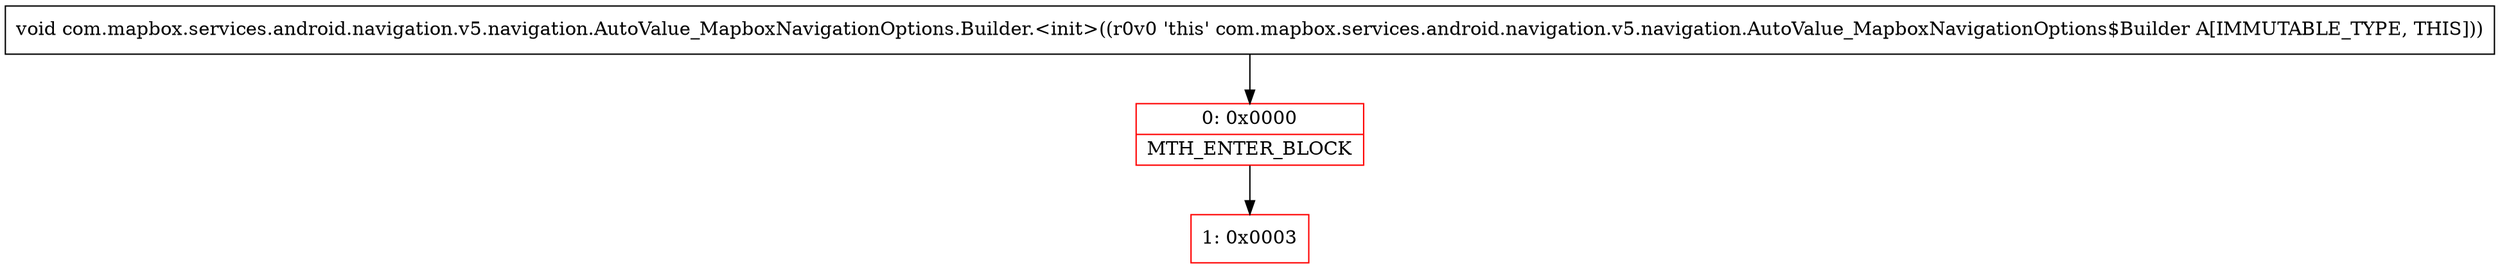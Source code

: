 digraph "CFG forcom.mapbox.services.android.navigation.v5.navigation.AutoValue_MapboxNavigationOptions.Builder.\<init\>()V" {
subgraph cluster_Region_438950972 {
label = "R(0)";
node [shape=record,color=blue];
}
Node_0 [shape=record,color=red,label="{0\:\ 0x0000|MTH_ENTER_BLOCK\l}"];
Node_1 [shape=record,color=red,label="{1\:\ 0x0003}"];
MethodNode[shape=record,label="{void com.mapbox.services.android.navigation.v5.navigation.AutoValue_MapboxNavigationOptions.Builder.\<init\>((r0v0 'this' com.mapbox.services.android.navigation.v5.navigation.AutoValue_MapboxNavigationOptions$Builder A[IMMUTABLE_TYPE, THIS])) }"];
MethodNode -> Node_0;
Node_0 -> Node_1;
}

